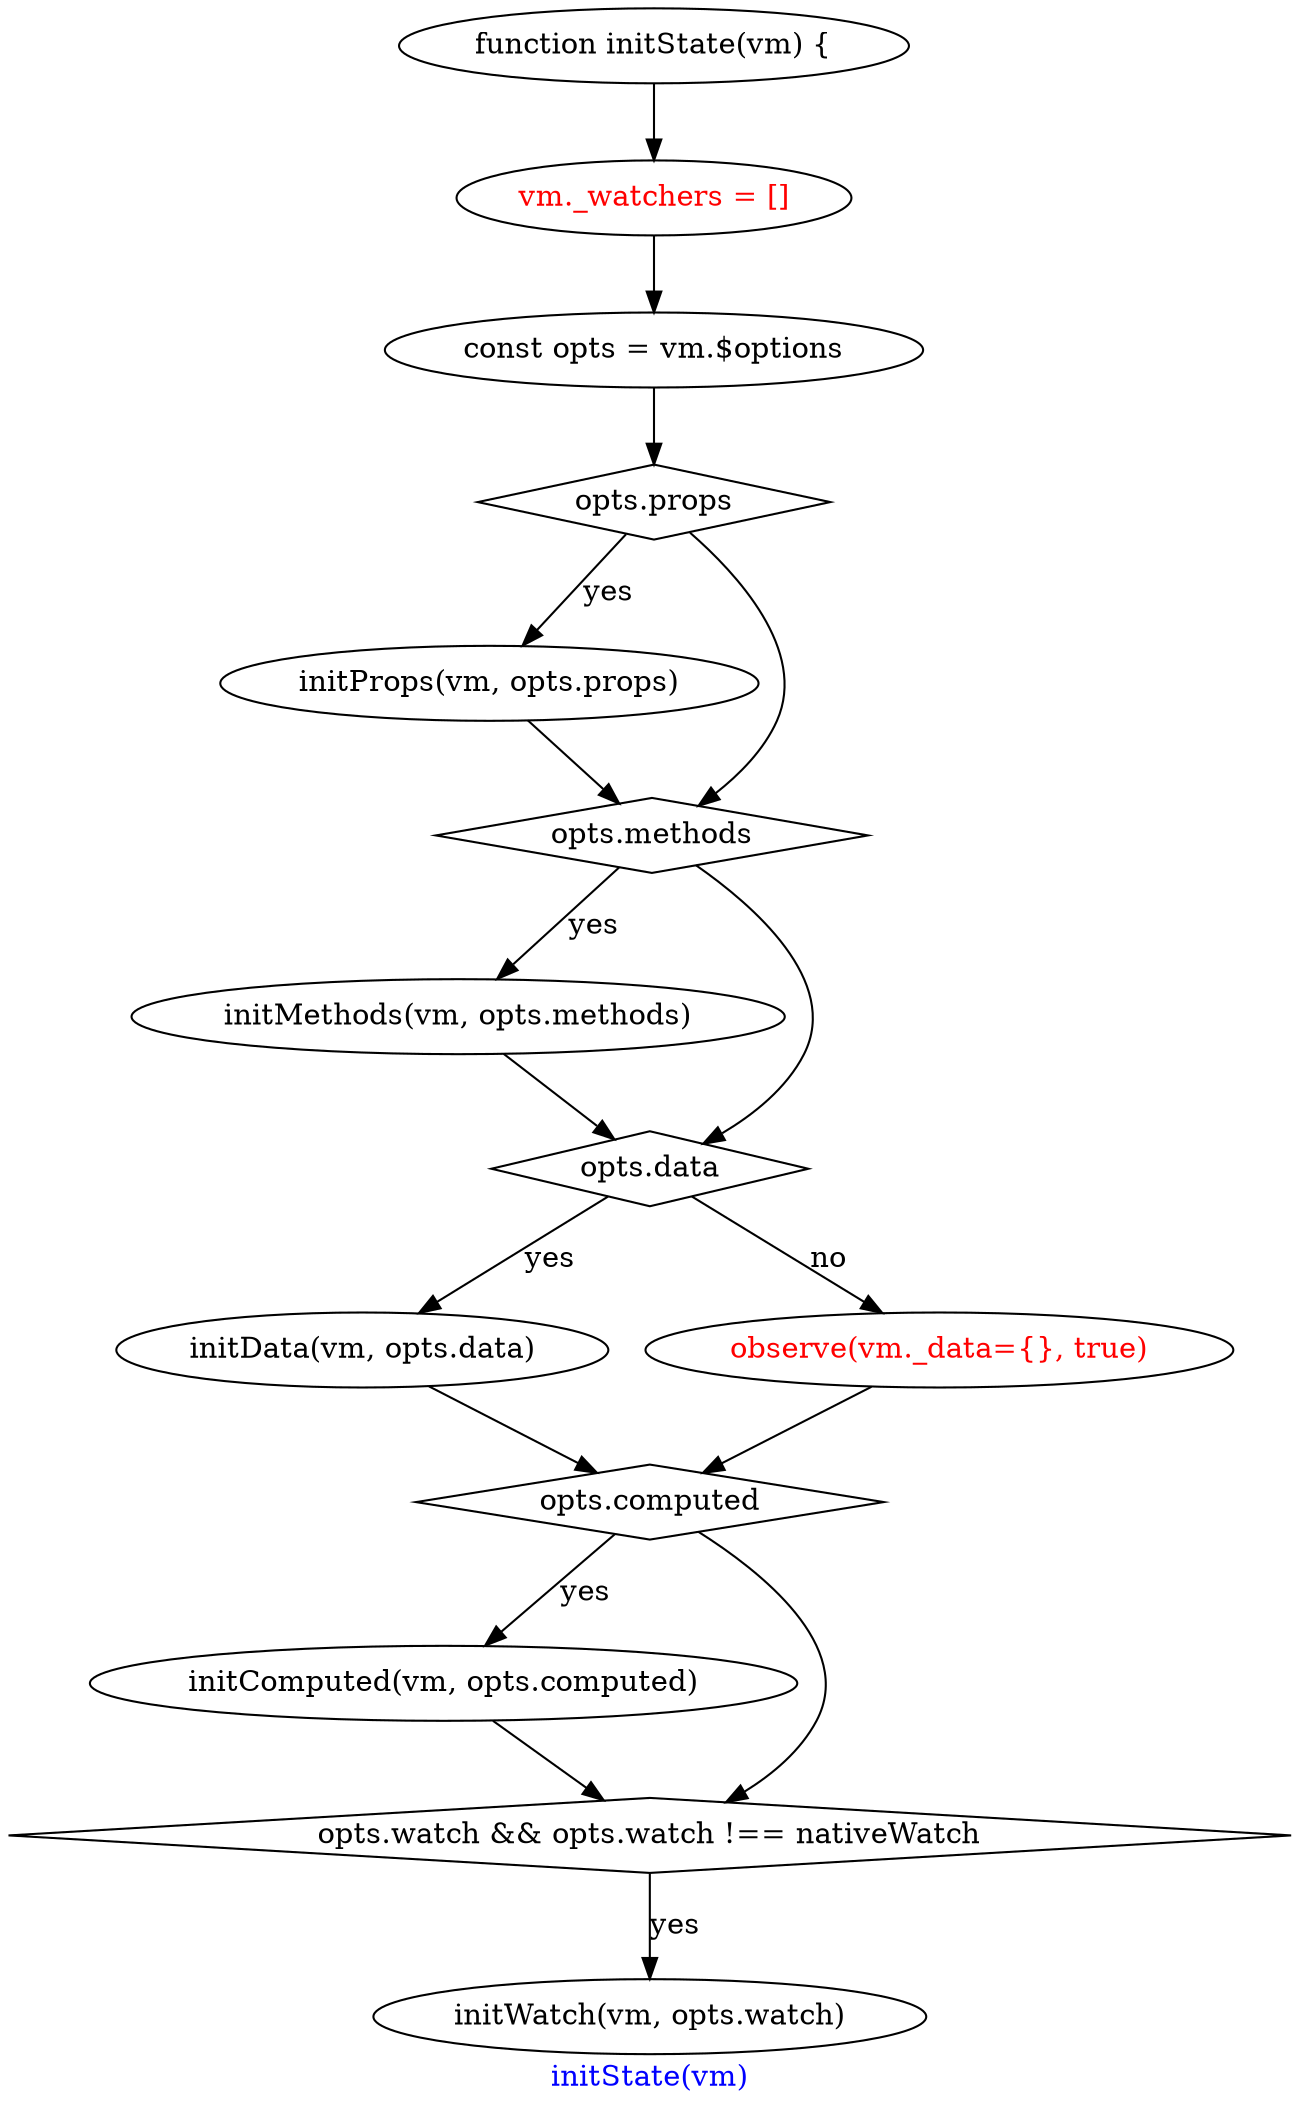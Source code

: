 digraph G {
    graph [
        label="initState(vm)"
        fontcolor=blue
    ]
    start [
        label="function initState(vm) {"
    ]
    initWatcher [
        label="vm._watchers = []"
        fontcolor=red
    ]
    start -> initWatcher
    varOptins [
        label="const opts = vm.$options"
    ]
    initWatcher -> varOptins
    hasProps [
        label="opts.props"
        shape=diamond
    ]
    varOptins -> hasProps
    initProps [
        label="initProps(vm, opts.props)"
    ]
    hasProps -> initProps [label="yes"]
    hasMethods [
        label="opts.methods"
        shape=diamond
    ]
    initProps -> hasMethods
    hasProps -> hasMethods
    initMethods [
        label="initMethods(vm, opts.methods)"
    ]
    hasMethods -> initMethods [label="yes"]
    hasData [
        label="opts.data"
        shape=diamond
    ]
    initMethods -> hasData
    hasMethods -> hasData
    initData [
        label="initData(vm, opts.data)"
    ]
    hasData -> initData [label="yes"]
    observe [
        label="observe(vm._data={}, true)"
        fontcolor=red
    ]
    hasData -> observe [label="no"]
    hasComputed [
        label="opts.computed"
        shape=diamond
    ]
    initData -> hasComputed
    observe -> hasComputed
    initComputed [
        label="initComputed(vm, opts.computed)"
    ]
    hasComputed -> initComputed [label="yes"]
    hasWatch [
        label="opts.watch && opts.watch !== nativeWatch"
        shape=diamond
    ]
    hasComputed -> hasWatch
    initComputed -> hasWatch
    initWatch [
        label="initWatch(vm, opts.watch)"
    ]
    hasWatch -> initWatch [label="yes"]
}